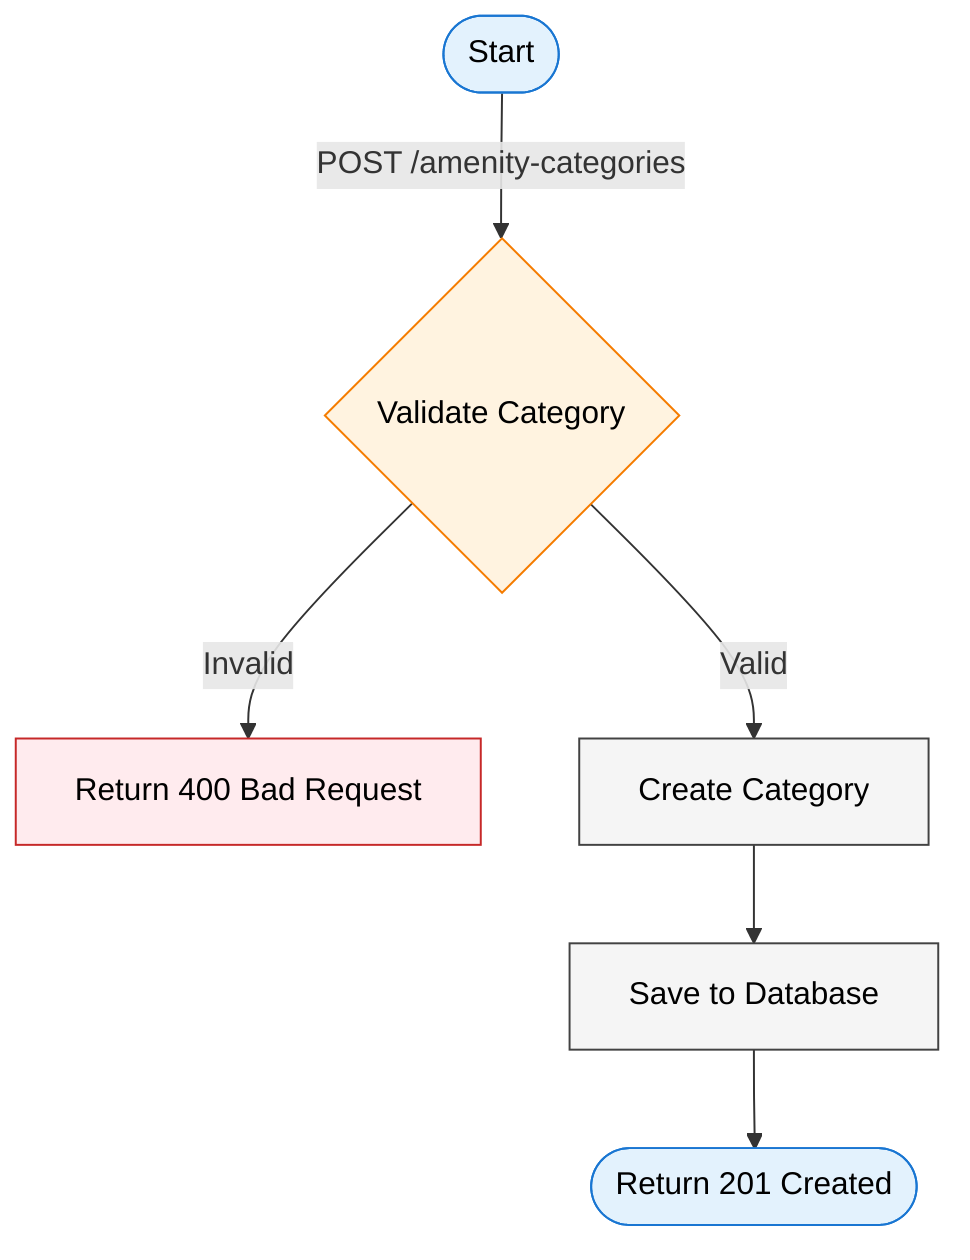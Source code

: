 graph TD
%% Main Flow
    Start([Start]) -->|POST /amenity-categories| ValidateCategory{Validate Category}
    ValidateCategory -->|Invalid| HandleError[Return 400 Bad Request]
    ValidateCategory -->|Valid| CreateCategory[Create Category]
    CreateCategory --> SaveCategory[Save to Database]
    SaveCategory --> Success([Return 201 Created])

%% Style Definitions
    classDef start_end fill:#e3f2fd,stroke:#1976d2,color:black
    classDef process fill:#f5f5f5,stroke:#424242,color:black
    classDef validation fill:#fff3e0,stroke:#f57c00,color:black
    classDef error fill:#ffebee,stroke:#c62828,color:black

%% Apply Styles
    class Start,Success start_end
    class CreateCategory,SaveCategory process
    class ValidateCategory validation
    class HandleError error